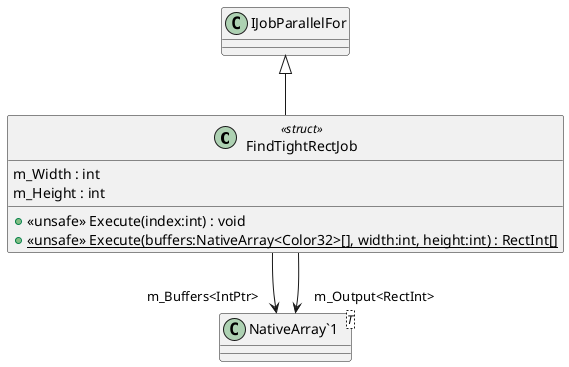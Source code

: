 @startuml
class FindTightRectJob <<struct>> {
    m_Width : int
    m_Height : int
    + <<unsafe>> Execute(index:int) : void
    + {static} <<unsafe>> Execute(buffers:NativeArray<Color32>[], width:int, height:int) : RectInt[]
}
class "NativeArray`1"<T> {
}
IJobParallelFor <|-- FindTightRectJob
FindTightRectJob --> "m_Buffers<IntPtr>" "NativeArray`1"
FindTightRectJob --> "m_Output<RectInt>" "NativeArray`1"
@enduml
